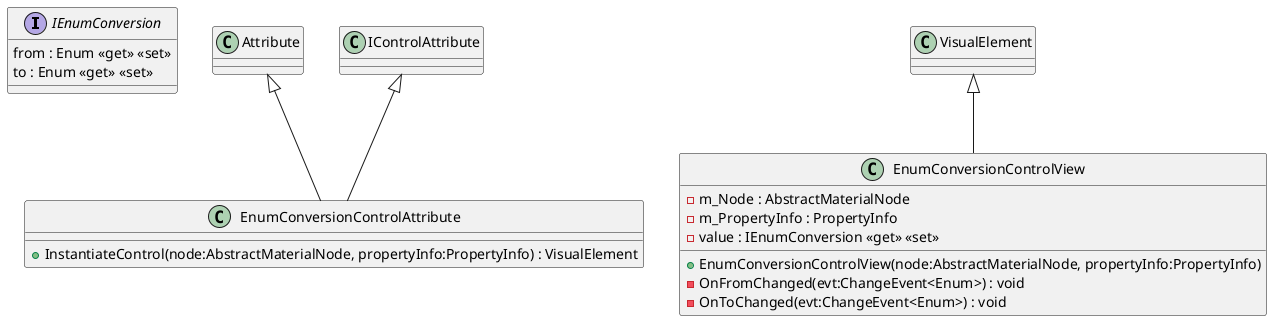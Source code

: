 @startuml
interface IEnumConversion {
    from : Enum <<get>> <<set>>
    to : Enum <<get>> <<set>>
}
class EnumConversionControlAttribute {
    + InstantiateControl(node:AbstractMaterialNode, propertyInfo:PropertyInfo) : VisualElement
}
class EnumConversionControlView {
    - m_Node : AbstractMaterialNode
    - m_PropertyInfo : PropertyInfo
    - value : IEnumConversion <<get>> <<set>>
    + EnumConversionControlView(node:AbstractMaterialNode, propertyInfo:PropertyInfo)
    - OnFromChanged(evt:ChangeEvent<Enum>) : void
    - OnToChanged(evt:ChangeEvent<Enum>) : void
}
Attribute <|-- EnumConversionControlAttribute
IControlAttribute <|-- EnumConversionControlAttribute
VisualElement <|-- EnumConversionControlView
@enduml
